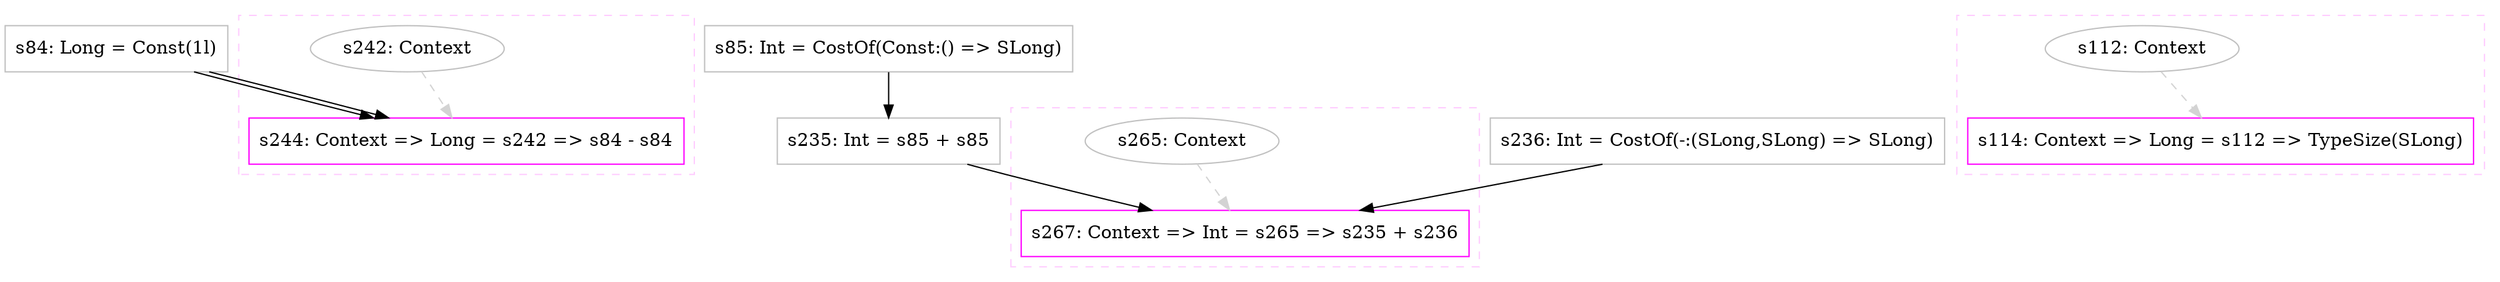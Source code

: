 digraph "oneL-oneL" {
concentrate=true
node [style=filled, fillcolor=orangered]

"s84" [
label="s84: Long = Const(1l)"
shape=box, color=gray, tooltip="s84:Long", style=filled, fillcolor=white
]
subgraph cluster_s244 {
style=dashed; color="#FFCCFF"
"s242" [
label="s242: Context"
shape=oval, color=gray, tooltip="s242:Context", style=filled, fillcolor=white
]
"s244" [
label="s244: Context => Long = s242 => s84 - s84"
shape=box, color=magenta, tooltip="s244:Context => Long", style=filled, fillcolor=white
]
{rank=source; s242}
{rank=sink; s244}
}
"s85" [
label="s85: Int = CostOf(Const:() => SLong)"
shape=box, color=gray, tooltip="s85:Int", style=filled, fillcolor=white
]
"s235" [
label="s235: Int = s85 + s85"
shape=box, color=gray, tooltip="s235:Int", style=filled, fillcolor=white
]
"s236" [
label="s236: Int = CostOf(-:(SLong,SLong) => SLong)"
shape=box, color=gray, tooltip="s236:Int", style=filled, fillcolor=white
]
subgraph cluster_s267 {
style=dashed; color="#FFCCFF"
"s265" [
label="s265: Context"
shape=oval, color=gray, tooltip="s265:Context", style=filled, fillcolor=white
]
"s267" [
label="s267: Context => Int = s265 => s235 + s236"
shape=box, color=magenta, tooltip="s267:Context => Int", style=filled, fillcolor=white
]
{rank=source; s265}
{rank=sink; s267}
}
subgraph cluster_s114 {
style=dashed; color="#FFCCFF"
"s112" [
label="s112: Context"
shape=oval, color=gray, tooltip="s112:Context", style=filled, fillcolor=white
]
"s114" [
label="s114: Context => Long = s112 => TypeSize(SLong)"
shape=box, color=magenta, tooltip="s114:Context => Long", style=filled, fillcolor=white
]
{rank=source; s112}
{rank=sink; s114}
}
"s242" -> "s244" [style=dashed, color=lightgray, weight=0]
"s84" -> "s244" [style=solid]
"s84" -> "s244" [style=solid]
"s265" -> "s267" [style=dashed, color=lightgray, weight=0]
"s235" -> "s267" [style=solid]
"s236" -> "s267" [style=solid]
"s112" -> "s114" [style=dashed, color=lightgray, weight=0]
"s85" -> "s235" [style=solid]
"s85" -> "s235" [style=solid]
}
